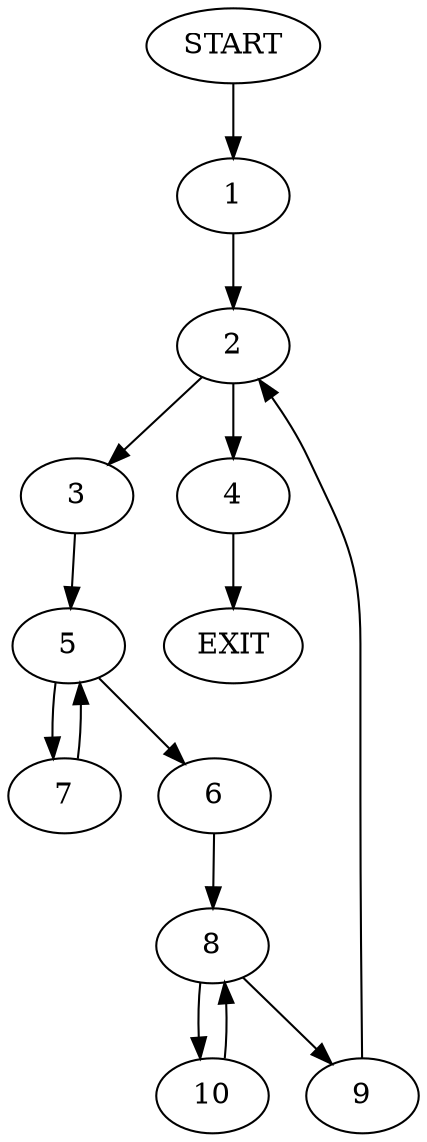 digraph {
0 [label="START"]
11 [label="EXIT"]
0 -> 1
1 -> 2
2 -> 3
2 -> 4
3 -> 5
4 -> 11
5 -> 6
5 -> 7
7 -> 5
6 -> 8
8 -> 9
8 -> 10
10 -> 8
9 -> 2
}
